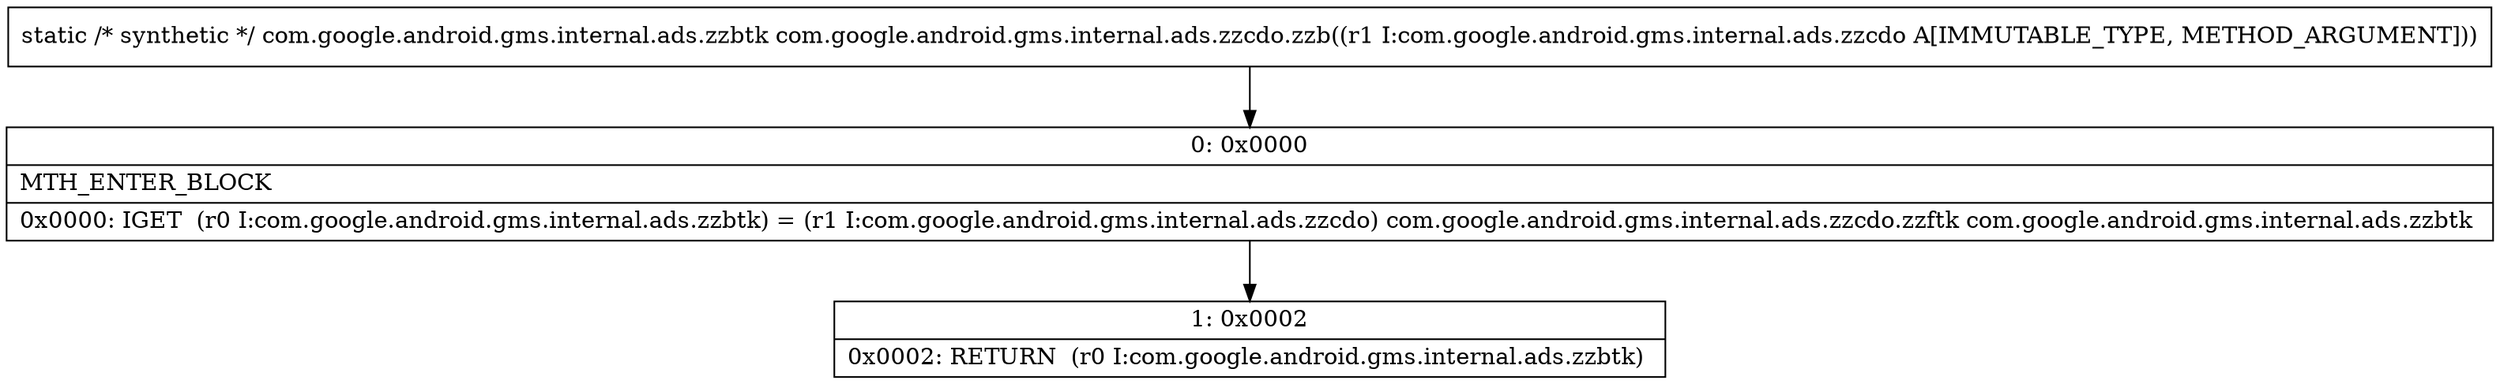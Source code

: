 digraph "CFG forcom.google.android.gms.internal.ads.zzcdo.zzb(Lcom\/google\/android\/gms\/internal\/ads\/zzcdo;)Lcom\/google\/android\/gms\/internal\/ads\/zzbtk;" {
Node_0 [shape=record,label="{0\:\ 0x0000|MTH_ENTER_BLOCK\l|0x0000: IGET  (r0 I:com.google.android.gms.internal.ads.zzbtk) = (r1 I:com.google.android.gms.internal.ads.zzcdo) com.google.android.gms.internal.ads.zzcdo.zzftk com.google.android.gms.internal.ads.zzbtk \l}"];
Node_1 [shape=record,label="{1\:\ 0x0002|0x0002: RETURN  (r0 I:com.google.android.gms.internal.ads.zzbtk) \l}"];
MethodNode[shape=record,label="{static \/* synthetic *\/ com.google.android.gms.internal.ads.zzbtk com.google.android.gms.internal.ads.zzcdo.zzb((r1 I:com.google.android.gms.internal.ads.zzcdo A[IMMUTABLE_TYPE, METHOD_ARGUMENT])) }"];
MethodNode -> Node_0;
Node_0 -> Node_1;
}

